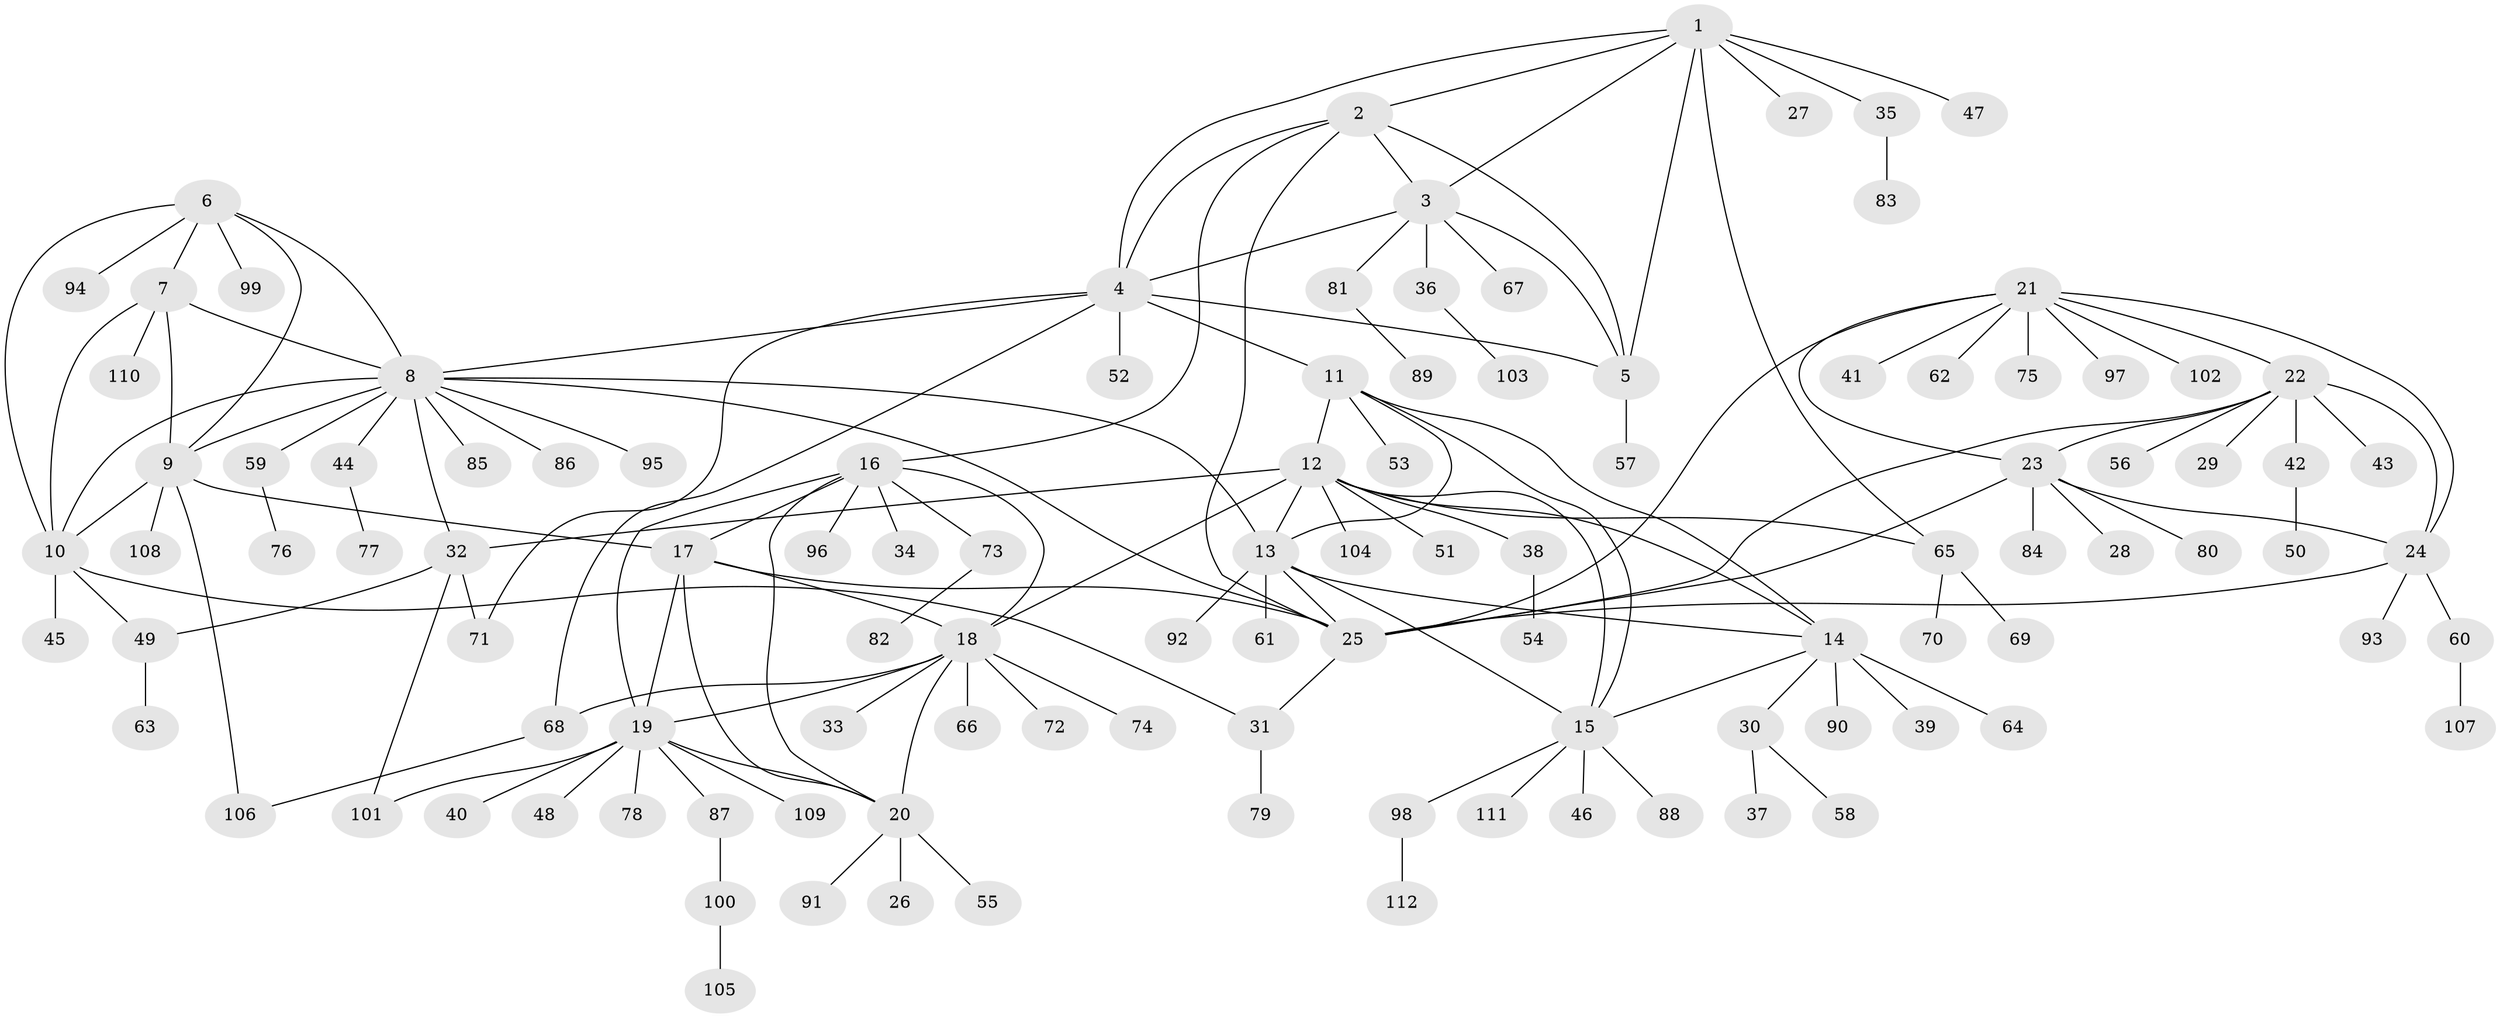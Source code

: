 // coarse degree distribution, {6: 0.11764705882352941, 9: 0.029411764705882353, 4: 0.11764705882352941, 7: 0.029411764705882353, 5: 0.14705882352941177, 8: 0.058823529411764705, 3: 0.08823529411764706, 2: 0.058823529411764705, 1: 0.35294117647058826}
// Generated by graph-tools (version 1.1) at 2025/52/03/04/25 22:52:10]
// undirected, 112 vertices, 155 edges
graph export_dot {
  node [color=gray90,style=filled];
  1;
  2;
  3;
  4;
  5;
  6;
  7;
  8;
  9;
  10;
  11;
  12;
  13;
  14;
  15;
  16;
  17;
  18;
  19;
  20;
  21;
  22;
  23;
  24;
  25;
  26;
  27;
  28;
  29;
  30;
  31;
  32;
  33;
  34;
  35;
  36;
  37;
  38;
  39;
  40;
  41;
  42;
  43;
  44;
  45;
  46;
  47;
  48;
  49;
  50;
  51;
  52;
  53;
  54;
  55;
  56;
  57;
  58;
  59;
  60;
  61;
  62;
  63;
  64;
  65;
  66;
  67;
  68;
  69;
  70;
  71;
  72;
  73;
  74;
  75;
  76;
  77;
  78;
  79;
  80;
  81;
  82;
  83;
  84;
  85;
  86;
  87;
  88;
  89;
  90;
  91;
  92;
  93;
  94;
  95;
  96;
  97;
  98;
  99;
  100;
  101;
  102;
  103;
  104;
  105;
  106;
  107;
  108;
  109;
  110;
  111;
  112;
  1 -- 2;
  1 -- 3;
  1 -- 4;
  1 -- 5;
  1 -- 27;
  1 -- 35;
  1 -- 47;
  1 -- 65;
  2 -- 3;
  2 -- 4;
  2 -- 5;
  2 -- 16;
  2 -- 25;
  3 -- 4;
  3 -- 5;
  3 -- 36;
  3 -- 67;
  3 -- 81;
  4 -- 5;
  4 -- 8;
  4 -- 11;
  4 -- 52;
  4 -- 68;
  4 -- 71;
  5 -- 57;
  6 -- 7;
  6 -- 8;
  6 -- 9;
  6 -- 10;
  6 -- 94;
  6 -- 99;
  7 -- 8;
  7 -- 9;
  7 -- 10;
  7 -- 110;
  8 -- 9;
  8 -- 10;
  8 -- 13;
  8 -- 25;
  8 -- 32;
  8 -- 44;
  8 -- 59;
  8 -- 85;
  8 -- 86;
  8 -- 95;
  9 -- 10;
  9 -- 17;
  9 -- 106;
  9 -- 108;
  10 -- 31;
  10 -- 45;
  10 -- 49;
  11 -- 12;
  11 -- 13;
  11 -- 14;
  11 -- 15;
  11 -- 53;
  12 -- 13;
  12 -- 14;
  12 -- 15;
  12 -- 18;
  12 -- 32;
  12 -- 38;
  12 -- 51;
  12 -- 65;
  12 -- 104;
  13 -- 14;
  13 -- 15;
  13 -- 25;
  13 -- 61;
  13 -- 92;
  14 -- 15;
  14 -- 30;
  14 -- 39;
  14 -- 64;
  14 -- 90;
  15 -- 46;
  15 -- 88;
  15 -- 98;
  15 -- 111;
  16 -- 17;
  16 -- 18;
  16 -- 19;
  16 -- 20;
  16 -- 34;
  16 -- 73;
  16 -- 96;
  17 -- 18;
  17 -- 19;
  17 -- 20;
  17 -- 25;
  18 -- 19;
  18 -- 20;
  18 -- 33;
  18 -- 66;
  18 -- 68;
  18 -- 72;
  18 -- 74;
  19 -- 20;
  19 -- 40;
  19 -- 48;
  19 -- 78;
  19 -- 87;
  19 -- 101;
  19 -- 109;
  20 -- 26;
  20 -- 55;
  20 -- 91;
  21 -- 22;
  21 -- 23;
  21 -- 24;
  21 -- 25;
  21 -- 41;
  21 -- 62;
  21 -- 75;
  21 -- 97;
  21 -- 102;
  22 -- 23;
  22 -- 24;
  22 -- 25;
  22 -- 29;
  22 -- 42;
  22 -- 43;
  22 -- 56;
  23 -- 24;
  23 -- 25;
  23 -- 28;
  23 -- 80;
  23 -- 84;
  24 -- 25;
  24 -- 60;
  24 -- 93;
  25 -- 31;
  30 -- 37;
  30 -- 58;
  31 -- 79;
  32 -- 49;
  32 -- 71;
  32 -- 101;
  35 -- 83;
  36 -- 103;
  38 -- 54;
  42 -- 50;
  44 -- 77;
  49 -- 63;
  59 -- 76;
  60 -- 107;
  65 -- 69;
  65 -- 70;
  68 -- 106;
  73 -- 82;
  81 -- 89;
  87 -- 100;
  98 -- 112;
  100 -- 105;
}
